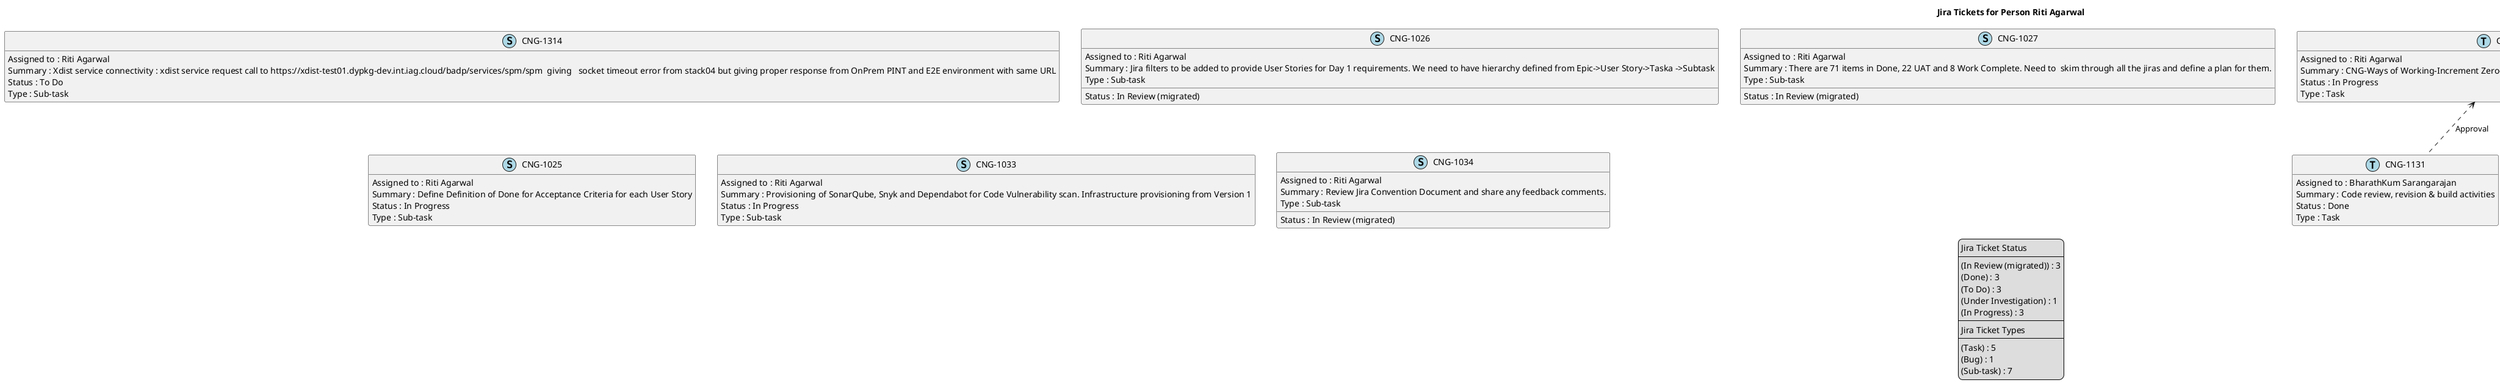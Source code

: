 @startuml
'https://plantuml.com/class-diagram

' GENERATE CLASS DIAGRAM ===========
' Generated at    : Fri May 03 10:09:58 CEST 2024

title Jira Tickets for Person Riti Agarwal
hide empty members

legend
Jira Ticket Status
----
(In Review (migrated)) : 3
(Done) : 3
(To Do) : 3
(Under Investigation) : 1
(In Progress) : 3
----
Jira Ticket Types
----
(Task) : 5
(Bug) : 1
(Sub-task) : 7
end legend


' Tickets =======
class "CNG-1131" << (T,lightblue) >> {
  Assigned to : BharathKum Sarangarajan
  Summary : Code review, revision & build activities 
  Status : Done
  Type : Task
}

class "CNG-491" << (T,lightblue) >> {
  Assigned to : Riti Agarwal
  Summary : CNG - All API, Housekeeping - Impacted Component - Elastic Search, Kibana, Lambda - Identify if we can delete unwanted data from the index using existing ELS / Kibana functionality
  Status : Done
  Type : Task
}

class "CNG-1094" << (T,lightblue) >> {
  Assigned to : BharathKum Sarangarajan
  Summary : Revise LLD to make it more concise 
  Status : Done
  Type : Task
}

class "CNG-1314" << (S,lightblue) >> {
  Assigned to : Riti Agarwal
  Summary : Xdist service connectivity : xdist service request call to https://xdist-test01.dypkg-dev.int.iag.cloud/badp/services/spm/spm  giving   socket timeout error from stack04 but giving proper response from OnPrem PINT and E2E environment with same URL
  Status : To Do
  Type : Sub-task
}

class "CNG-1026" << (S,lightblue) >> {
  Assigned to : Riti Agarwal
  Summary : Jira filters to be added to provide User Stories for Day 1 requirements. We need to have hierarchy defined from Epic->User Story->Taska ->Subtask
  Status : In Review (migrated)
  Type : Sub-task
}

class "CNG-1027" << (S,lightblue) >> {
  Assigned to : Riti Agarwal
  Summary : There are 71 items in Done, 22 UAT and 8 Work Complete. Need to  skim through all the jiras and define a plan for them.
  Status : In Review (migrated)
  Type : Sub-task
}

class "CNG-1025" << (S,lightblue) >> {
  Assigned to : Riti Agarwal
  Summary : Define Definition of Done for Acceptance Criteria for each User Story
  Status : In Progress
  Type : Sub-task
}

class "CNG-687" << (S,lightblue) >> {
  Assigned to : Sulafa Malik
  Summary : Burst & Batch Controller UAT
  Status : To Do
  Type : Sub-task
}

class "CNG-1033" << (S,lightblue) >> {
  Assigned to : Riti Agarwal
  Summary : Provisioning of SonarQube, Snyk and Dependabot for Code Vulnerability scan. Infrastructure provisioning from Version 1
  Status : In Progress
  Type : Sub-task
}

class "CNG-723" << (T,lightblue) >> {
  Summary : House Keeping
  Status : To Do
  Type : Task
}

class "CNG-1023" << (T,lightblue) >> {
  Assigned to : Riti Agarwal
  Summary : CNG-Ways of Working-Increment Zero- Agree and align on ways of working for CNG project
  Status : In Progress
  Type : Task
}

class "CNG-1034" << (S,lightblue) >> {
  Assigned to : Riti Agarwal
  Summary : Review Jira Convention Document and share any feedback comments. 
  Status : In Review (migrated)
  Type : Sub-task
}

class "CNG-887" << (B,red) >> {
  Assigned to : Riti Agarwal
  Summary : CNG - All API- Message Queue - ST - Unable to process any Search requests as Queue full - UAT environment
  Status : Under Investigation
  Type : Bug
}



' Links =======
"CNG-1023" <.. "CNG-1131" : Approval
"CNG-1023" <.. "CNG-1094" : Relates
"CNG-887" <.. "CNG-687" : Relates
"CNG-491" <.. "CNG-723" : Relates


@enduml

